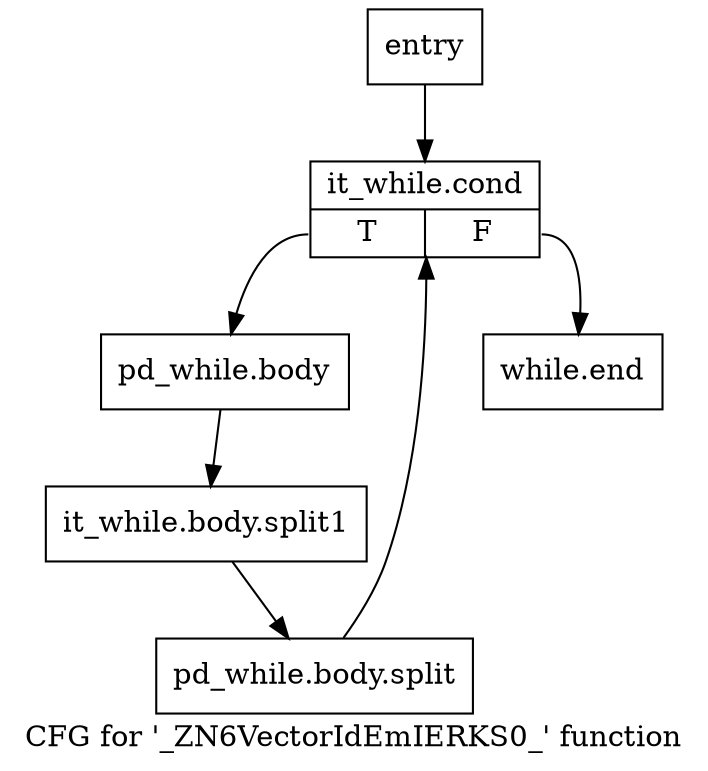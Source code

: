 digraph "CFG for '_ZN6VectorIdEmIERKS0_' function" {
	label="CFG for '_ZN6VectorIdEmIERKS0_' function";

	Node0x8508e20 [shape=record,label="{entry}"];
	Node0x8508e20 -> Node0x85091f0;
	Node0x85091f0 [shape=record,label="{it_while.cond|{<s0>T|<s1>F}}"];
	Node0x85091f0:s0 -> Node0x8509240;
	Node0x85091f0:s1 -> Node0x8509290;
	Node0x8509240 [shape=record,label="{pd_while.body}"];
	Node0x8509240 -> Node0xc465960;
	Node0xc465960 [shape=record,label="{it_while.body.split1}"];
	Node0xc465960 -> Node0xc462ab0;
	Node0xc462ab0 [shape=record,label="{pd_while.body.split}"];
	Node0xc462ab0 -> Node0x85091f0;
	Node0x8509290 [shape=record,label="{while.end}"];
}
